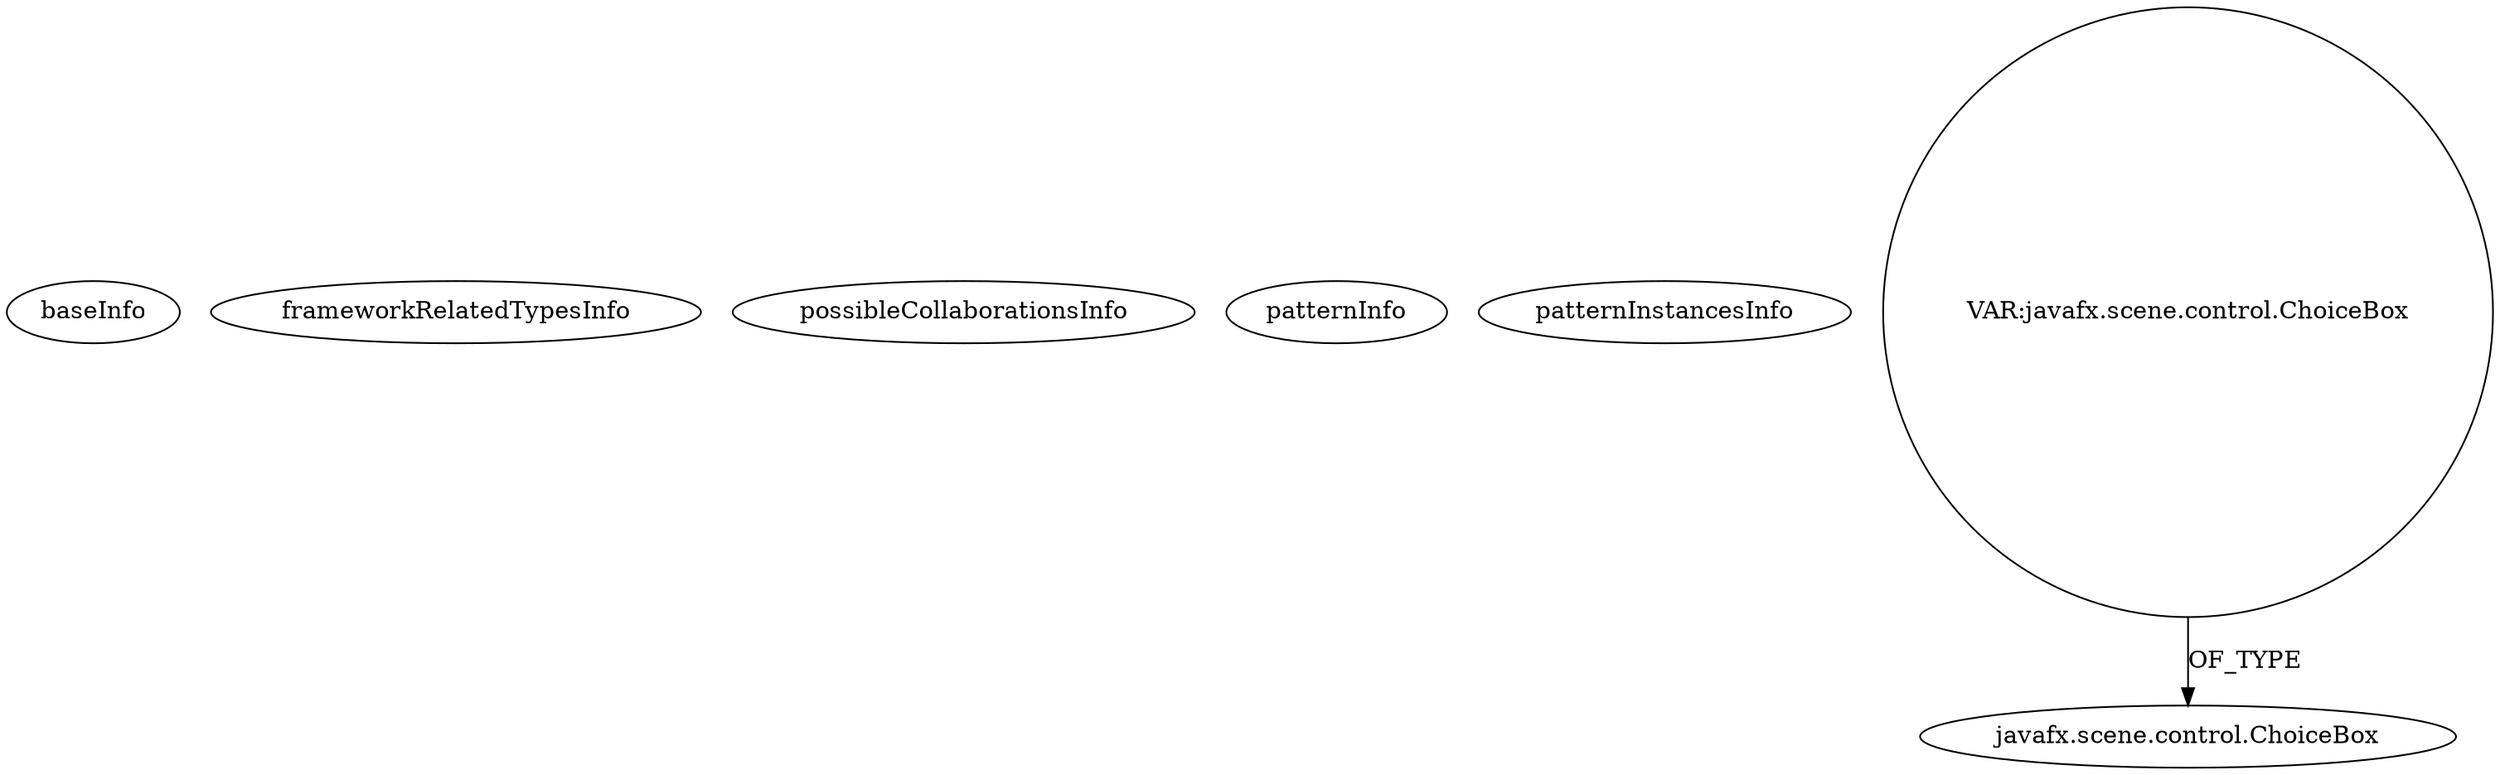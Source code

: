 digraph {
baseInfo[graphId=1210,category="pattern",isAnonymous=false,possibleRelation=false]
frameworkRelatedTypesInfo[]
possibleCollaborationsInfo[]
patternInfo[frequency=24.0,patternRootClient=null]
patternInstancesInfo[0="jasonwr-jhuep_ent_web_dev~/jasonwr-jhuep_ent_web_dev/jhuep_ent_web_dev-master/src/hw7/main/Amortization.java~Amortization~3285",1="diogocs1-FPessoais~/diogocs1-FPessoais/FPessoais-master/FinancasPessoais/src/app/controllers/CadastroContaController.java~CadastroContaController~2503",2="diogocs1-FPessoais~/diogocs1-FPessoais/FPessoais-master/FinancasPessoais/src/app/controllers/CadastroDespesaController.java~void initialize(java.net.URL,java.util.ResourceBundle)~2507",3="yamin-elmakis-IronDome2~/yamin-elmakis-IronDome2/IronDome2-master/IronDome2Client/src/WarClient.java~WarClient~4857",4="cmd802-projectmain~/cmd802-projectmain/projectmain-master/GroupProject/src/menu/Menu.java~ButtonListener~2285",5="KraiZeur-library~/KraiZeur-library/library-master/src/application/presentationLayer/screens/bookScreens/BookRemoveScreen.java~searchHandler~754",6="warpcorebreach-AAH~/warpcorebreach-AAH/AAH-master/AAH/src/aah/PayInfoController.java~PayInfoController~4718",7="cmd802-projectmain~/cmd802-projectmain/projectmain-master/GroupProject/src/menu/Menu.java~Menu~2281",8="warpcorebreach-AAH~/warpcorebreach-AAH/AAH-master/AAH/src/aah/ApplicationFormController.java~ApplicationFormController~4737",9="henrik-bak-scbuildplanner~/henrik-bak-scbuildplanner/scbuildplanner-master/src/main/java/com/ezzored/starcraftbuildplanner/controller/MainWindowController.java~MainWindowController~2923",10="warpcorebreach-AAH~/warpcorebreach-AAH/AAH-master/AAH/src/aah/RentPaymentController.java~RentPaymentController~4732",11="cmd802-projectmain~/cmd802-projectmain/projectmain-master/GroupProject/src/menu/Menu.java~void addComponents(javafx.scene.layout.HBox)~2282",12="ducknoise-TTI-Scanner~/ducknoise-TTI-Scanner/TTI-Scanner-master/TTI_Scanner/src/application/CalendarController.java~CalendarController~2591",13="markosankovic-CP1401901_BUCKeUSBAccessory~/markosankovic-CP1401901_BUCKeUSBAccessory/CP1401901_BUCKeUSBAccessory-master/src/main/java/com/synapticon/buckeusbaccessory/FXMLController.java~FXMLController~3534",14="KraiZeur-library~/KraiZeur-library/library-master/src/application/presentationLayer/screens/bookScreens/BookRemoveScreen.java~bookRemoveHandler~755",15="Seraphiana-SecretaryProblemSimulator~/Seraphiana-SecretaryProblemSimulator/SecretaryProblemSimulator-master/src/main/Java/GUI/GUIController.java~GUIController~1202",16="yamin-elmakis-IronDome2~/yamin-elmakis-IronDome2/IronDome2-master/IronDome2Client/src/WarClient.java~ShootMissilePressed~4861",17="SaiPradeepDandem-javafx2-gradient-builder~/SaiPradeepDandem-javafx2-gradient-builder/javafx2-gradient-builder-master/src/main/java/com/javafx/gradientbuilder/application/LinearSettingsLayout.java~LinearSettingsLayout~1172",18="tarunbod-SummonCommandCreator~/tarunbod-SummonCommandCreator/SummonCommandCreator-master/src/me/FirstWorldAnarchy/scc/application/FXMLDocumentController.java~FXMLDocumentController~4474",19="diogocs1-FPessoais~/diogocs1-FPessoais/FPessoais-master/FinancasPessoais/src/app/controllers/CadastroDespesaController.java~CadastroDespesaController~2506",20="diogocs1-FPessoais~/diogocs1-FPessoais/FPessoais-master/FinancasPessoais/src/app/controllers/CadastroContaController.java~void initialize(java.net.URL,java.util.ResourceBundle)~2504",21="jasonwr-jhuep_ent_web_dev~/jasonwr-jhuep_ent_web_dev/jhuep_ent_web_dev-master/src/hw7/main/Amortization.java~void setEvents()~3290"]
12[label="javafx.scene.control.ChoiceBox",vertexType="FRAMEWORK_CLASS_TYPE",isFrameworkType=false]
41[label="VAR:javafx.scene.control.ChoiceBox",vertexType="VARIABLE_EXPRESION",isFrameworkType=false,shape=circle]
41->12[label="OF_TYPE"]
}

